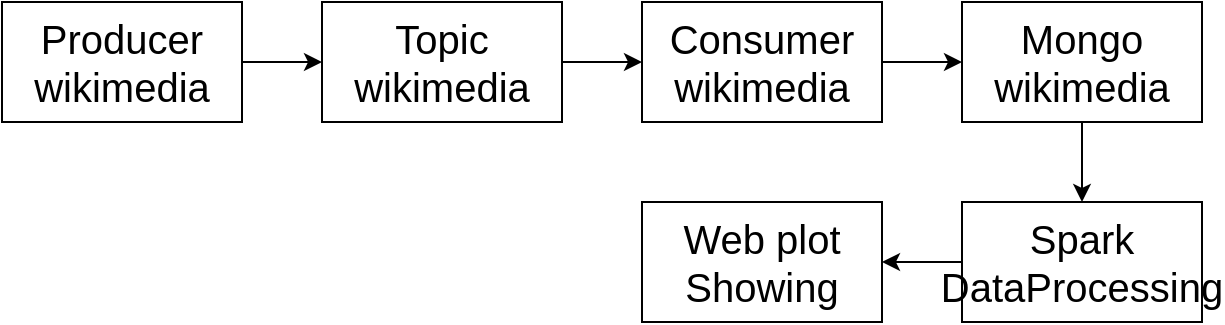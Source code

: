 <mxfile version="20.8.16" type="device"><diagram name="第 1 页" id="2-Hj4IHOK-MBHKEsi8h1"><mxGraphModel dx="1036" dy="614" grid="1" gridSize="10" guides="1" tooltips="1" connect="1" arrows="1" fold="1" page="1" pageScale="1" pageWidth="827" pageHeight="1169" math="0" shadow="0"><root><mxCell id="0"/><mxCell id="1" parent="0"/><mxCell id="8mp29BtOPfdUK1hQrNgE-4" value="" style="edgeStyle=orthogonalEdgeStyle;rounded=0;orthogonalLoop=1;jettySize=auto;html=1;fontSize=20;" edge="1" parent="1" source="8mp29BtOPfdUK1hQrNgE-1" target="8mp29BtOPfdUK1hQrNgE-3"><mxGeometry relative="1" as="geometry"/></mxCell><mxCell id="8mp29BtOPfdUK1hQrNgE-1" value="&lt;span style=&quot;font-size: 20px;&quot;&gt;Producer&lt;br&gt;wikimedia&lt;br&gt;&lt;/span&gt;" style="rounded=0;whiteSpace=wrap;html=1;" vertex="1" parent="1"><mxGeometry x="40" y="200" width="120" height="60" as="geometry"/></mxCell><mxCell id="8mp29BtOPfdUK1hQrNgE-7" value="" style="edgeStyle=orthogonalEdgeStyle;rounded=0;orthogonalLoop=1;jettySize=auto;html=1;fontSize=20;" edge="1" parent="1" source="8mp29BtOPfdUK1hQrNgE-2" target="8mp29BtOPfdUK1hQrNgE-6"><mxGeometry relative="1" as="geometry"/></mxCell><mxCell id="8mp29BtOPfdUK1hQrNgE-2" value="&lt;span style=&quot;font-size: 20px;&quot;&gt;Consumer&lt;br&gt;wikimedia&lt;br&gt;&lt;/span&gt;" style="rounded=0;whiteSpace=wrap;html=1;" vertex="1" parent="1"><mxGeometry x="360" y="200" width="120" height="60" as="geometry"/></mxCell><mxCell id="8mp29BtOPfdUK1hQrNgE-5" value="" style="edgeStyle=orthogonalEdgeStyle;rounded=0;orthogonalLoop=1;jettySize=auto;html=1;fontSize=20;" edge="1" parent="1" source="8mp29BtOPfdUK1hQrNgE-3" target="8mp29BtOPfdUK1hQrNgE-2"><mxGeometry relative="1" as="geometry"/></mxCell><mxCell id="8mp29BtOPfdUK1hQrNgE-3" value="&lt;span style=&quot;font-size: 20px;&quot;&gt;Topic&lt;br&gt;wikimedia&lt;br&gt;&lt;/span&gt;" style="rounded=0;whiteSpace=wrap;html=1;" vertex="1" parent="1"><mxGeometry x="200" y="200" width="120" height="60" as="geometry"/></mxCell><mxCell id="8mp29BtOPfdUK1hQrNgE-9" value="" style="edgeStyle=orthogonalEdgeStyle;rounded=0;orthogonalLoop=1;jettySize=auto;html=1;fontSize=20;" edge="1" parent="1" source="8mp29BtOPfdUK1hQrNgE-6" target="8mp29BtOPfdUK1hQrNgE-8"><mxGeometry relative="1" as="geometry"/></mxCell><mxCell id="8mp29BtOPfdUK1hQrNgE-6" value="&lt;span style=&quot;font-size: 20px;&quot;&gt;Mongo&lt;br&gt;wikimedia&lt;br&gt;&lt;/span&gt;" style="rounded=0;whiteSpace=wrap;html=1;" vertex="1" parent="1"><mxGeometry x="520" y="200" width="120" height="60" as="geometry"/></mxCell><mxCell id="8mp29BtOPfdUK1hQrNgE-11" value="" style="edgeStyle=orthogonalEdgeStyle;rounded=0;orthogonalLoop=1;jettySize=auto;html=1;fontSize=20;" edge="1" parent="1" source="8mp29BtOPfdUK1hQrNgE-8" target="8mp29BtOPfdUK1hQrNgE-10"><mxGeometry relative="1" as="geometry"/></mxCell><mxCell id="8mp29BtOPfdUK1hQrNgE-8" value="&lt;span style=&quot;font-size: 20px;&quot;&gt;Spark&lt;br&gt;DataProcessing&lt;br&gt;&lt;/span&gt;" style="rounded=0;whiteSpace=wrap;html=1;" vertex="1" parent="1"><mxGeometry x="520" y="300" width="120" height="60" as="geometry"/></mxCell><mxCell id="8mp29BtOPfdUK1hQrNgE-10" value="&lt;font style=&quot;font-size: 20px;&quot;&gt;Web plot&lt;br&gt;Showing&lt;br&gt;&lt;/font&gt;" style="rounded=0;whiteSpace=wrap;html=1;" vertex="1" parent="1"><mxGeometry x="360" y="300" width="120" height="60" as="geometry"/></mxCell></root></mxGraphModel></diagram></mxfile>